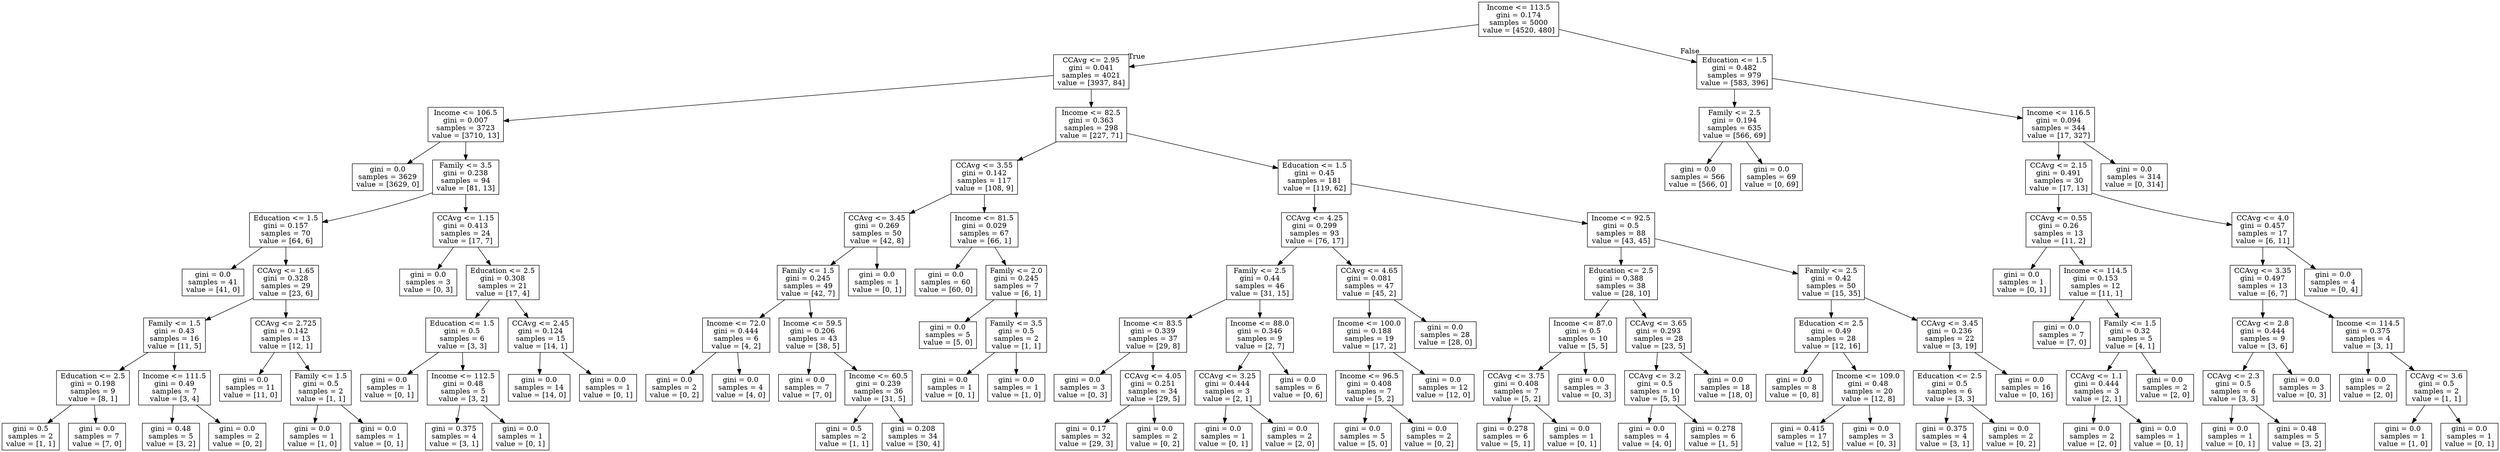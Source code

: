 digraph Tree {
node [shape=box] ;
0 [label="Income <= 113.5\ngini = 0.174\nsamples = 5000\nvalue = [4520, 480]"] ;
1 [label="CCAvg <= 2.95\ngini = 0.041\nsamples = 4021\nvalue = [3937, 84]"] ;
0 -> 1 [labeldistance=2.5, labelangle=45, headlabel="True"] ;
2 [label="Income <= 106.5\ngini = 0.007\nsamples = 3723\nvalue = [3710, 13]"] ;
1 -> 2 ;
3 [label="gini = 0.0\nsamples = 3629\nvalue = [3629, 0]"] ;
2 -> 3 ;
4 [label="Family <= 3.5\ngini = 0.238\nsamples = 94\nvalue = [81, 13]"] ;
2 -> 4 ;
5 [label="Education <= 1.5\ngini = 0.157\nsamples = 70\nvalue = [64, 6]"] ;
4 -> 5 ;
6 [label="gini = 0.0\nsamples = 41\nvalue = [41, 0]"] ;
5 -> 6 ;
7 [label="CCAvg <= 1.65\ngini = 0.328\nsamples = 29\nvalue = [23, 6]"] ;
5 -> 7 ;
8 [label="Family <= 1.5\ngini = 0.43\nsamples = 16\nvalue = [11, 5]"] ;
7 -> 8 ;
9 [label="Education <= 2.5\ngini = 0.198\nsamples = 9\nvalue = [8, 1]"] ;
8 -> 9 ;
10 [label="gini = 0.5\nsamples = 2\nvalue = [1, 1]"] ;
9 -> 10 ;
11 [label="gini = 0.0\nsamples = 7\nvalue = [7, 0]"] ;
9 -> 11 ;
12 [label="Income <= 111.5\ngini = 0.49\nsamples = 7\nvalue = [3, 4]"] ;
8 -> 12 ;
13 [label="gini = 0.48\nsamples = 5\nvalue = [3, 2]"] ;
12 -> 13 ;
14 [label="gini = 0.0\nsamples = 2\nvalue = [0, 2]"] ;
12 -> 14 ;
15 [label="CCAvg <= 2.725\ngini = 0.142\nsamples = 13\nvalue = [12, 1]"] ;
7 -> 15 ;
16 [label="gini = 0.0\nsamples = 11\nvalue = [11, 0]"] ;
15 -> 16 ;
17 [label="Family <= 1.5\ngini = 0.5\nsamples = 2\nvalue = [1, 1]"] ;
15 -> 17 ;
18 [label="gini = 0.0\nsamples = 1\nvalue = [1, 0]"] ;
17 -> 18 ;
19 [label="gini = 0.0\nsamples = 1\nvalue = [0, 1]"] ;
17 -> 19 ;
20 [label="CCAvg <= 1.15\ngini = 0.413\nsamples = 24\nvalue = [17, 7]"] ;
4 -> 20 ;
21 [label="gini = 0.0\nsamples = 3\nvalue = [0, 3]"] ;
20 -> 21 ;
22 [label="Education <= 2.5\ngini = 0.308\nsamples = 21\nvalue = [17, 4]"] ;
20 -> 22 ;
23 [label="Education <= 1.5\ngini = 0.5\nsamples = 6\nvalue = [3, 3]"] ;
22 -> 23 ;
24 [label="gini = 0.0\nsamples = 1\nvalue = [0, 1]"] ;
23 -> 24 ;
25 [label="Income <= 112.5\ngini = 0.48\nsamples = 5\nvalue = [3, 2]"] ;
23 -> 25 ;
26 [label="gini = 0.375\nsamples = 4\nvalue = [3, 1]"] ;
25 -> 26 ;
27 [label="gini = 0.0\nsamples = 1\nvalue = [0, 1]"] ;
25 -> 27 ;
28 [label="CCAvg <= 2.45\ngini = 0.124\nsamples = 15\nvalue = [14, 1]"] ;
22 -> 28 ;
29 [label="gini = 0.0\nsamples = 14\nvalue = [14, 0]"] ;
28 -> 29 ;
30 [label="gini = 0.0\nsamples = 1\nvalue = [0, 1]"] ;
28 -> 30 ;
31 [label="Income <= 82.5\ngini = 0.363\nsamples = 298\nvalue = [227, 71]"] ;
1 -> 31 ;
32 [label="CCAvg <= 3.55\ngini = 0.142\nsamples = 117\nvalue = [108, 9]"] ;
31 -> 32 ;
33 [label="CCAvg <= 3.45\ngini = 0.269\nsamples = 50\nvalue = [42, 8]"] ;
32 -> 33 ;
34 [label="Family <= 1.5\ngini = 0.245\nsamples = 49\nvalue = [42, 7]"] ;
33 -> 34 ;
35 [label="Income <= 72.0\ngini = 0.444\nsamples = 6\nvalue = [4, 2]"] ;
34 -> 35 ;
36 [label="gini = 0.0\nsamples = 2\nvalue = [0, 2]"] ;
35 -> 36 ;
37 [label="gini = 0.0\nsamples = 4\nvalue = [4, 0]"] ;
35 -> 37 ;
38 [label="Income <= 59.5\ngini = 0.206\nsamples = 43\nvalue = [38, 5]"] ;
34 -> 38 ;
39 [label="gini = 0.0\nsamples = 7\nvalue = [7, 0]"] ;
38 -> 39 ;
40 [label="Income <= 60.5\ngini = 0.239\nsamples = 36\nvalue = [31, 5]"] ;
38 -> 40 ;
41 [label="gini = 0.5\nsamples = 2\nvalue = [1, 1]"] ;
40 -> 41 ;
42 [label="gini = 0.208\nsamples = 34\nvalue = [30, 4]"] ;
40 -> 42 ;
43 [label="gini = 0.0\nsamples = 1\nvalue = [0, 1]"] ;
33 -> 43 ;
44 [label="Income <= 81.5\ngini = 0.029\nsamples = 67\nvalue = [66, 1]"] ;
32 -> 44 ;
45 [label="gini = 0.0\nsamples = 60\nvalue = [60, 0]"] ;
44 -> 45 ;
46 [label="Family <= 2.0\ngini = 0.245\nsamples = 7\nvalue = [6, 1]"] ;
44 -> 46 ;
47 [label="gini = 0.0\nsamples = 5\nvalue = [5, 0]"] ;
46 -> 47 ;
48 [label="Family <= 3.5\ngini = 0.5\nsamples = 2\nvalue = [1, 1]"] ;
46 -> 48 ;
49 [label="gini = 0.0\nsamples = 1\nvalue = [0, 1]"] ;
48 -> 49 ;
50 [label="gini = 0.0\nsamples = 1\nvalue = [1, 0]"] ;
48 -> 50 ;
51 [label="Education <= 1.5\ngini = 0.45\nsamples = 181\nvalue = [119, 62]"] ;
31 -> 51 ;
52 [label="CCAvg <= 4.25\ngini = 0.299\nsamples = 93\nvalue = [76, 17]"] ;
51 -> 52 ;
53 [label="Family <= 2.5\ngini = 0.44\nsamples = 46\nvalue = [31, 15]"] ;
52 -> 53 ;
54 [label="Income <= 83.5\ngini = 0.339\nsamples = 37\nvalue = [29, 8]"] ;
53 -> 54 ;
55 [label="gini = 0.0\nsamples = 3\nvalue = [0, 3]"] ;
54 -> 55 ;
56 [label="CCAvg <= 4.05\ngini = 0.251\nsamples = 34\nvalue = [29, 5]"] ;
54 -> 56 ;
57 [label="gini = 0.17\nsamples = 32\nvalue = [29, 3]"] ;
56 -> 57 ;
58 [label="gini = 0.0\nsamples = 2\nvalue = [0, 2]"] ;
56 -> 58 ;
59 [label="Income <= 88.0\ngini = 0.346\nsamples = 9\nvalue = [2, 7]"] ;
53 -> 59 ;
60 [label="CCAvg <= 3.25\ngini = 0.444\nsamples = 3\nvalue = [2, 1]"] ;
59 -> 60 ;
61 [label="gini = 0.0\nsamples = 1\nvalue = [0, 1]"] ;
60 -> 61 ;
62 [label="gini = 0.0\nsamples = 2\nvalue = [2, 0]"] ;
60 -> 62 ;
63 [label="gini = 0.0\nsamples = 6\nvalue = [0, 6]"] ;
59 -> 63 ;
64 [label="CCAvg <= 4.65\ngini = 0.081\nsamples = 47\nvalue = [45, 2]"] ;
52 -> 64 ;
65 [label="Income <= 100.0\ngini = 0.188\nsamples = 19\nvalue = [17, 2]"] ;
64 -> 65 ;
66 [label="Income <= 96.5\ngini = 0.408\nsamples = 7\nvalue = [5, 2]"] ;
65 -> 66 ;
67 [label="gini = 0.0\nsamples = 5\nvalue = [5, 0]"] ;
66 -> 67 ;
68 [label="gini = 0.0\nsamples = 2\nvalue = [0, 2]"] ;
66 -> 68 ;
69 [label="gini = 0.0\nsamples = 12\nvalue = [12, 0]"] ;
65 -> 69 ;
70 [label="gini = 0.0\nsamples = 28\nvalue = [28, 0]"] ;
64 -> 70 ;
71 [label="Income <= 92.5\ngini = 0.5\nsamples = 88\nvalue = [43, 45]"] ;
51 -> 71 ;
72 [label="Education <= 2.5\ngini = 0.388\nsamples = 38\nvalue = [28, 10]"] ;
71 -> 72 ;
73 [label="Income <= 87.0\ngini = 0.5\nsamples = 10\nvalue = [5, 5]"] ;
72 -> 73 ;
74 [label="CCAvg <= 3.75\ngini = 0.408\nsamples = 7\nvalue = [5, 2]"] ;
73 -> 74 ;
75 [label="gini = 0.278\nsamples = 6\nvalue = [5, 1]"] ;
74 -> 75 ;
76 [label="gini = 0.0\nsamples = 1\nvalue = [0, 1]"] ;
74 -> 76 ;
77 [label="gini = 0.0\nsamples = 3\nvalue = [0, 3]"] ;
73 -> 77 ;
78 [label="CCAvg <= 3.65\ngini = 0.293\nsamples = 28\nvalue = [23, 5]"] ;
72 -> 78 ;
79 [label="CCAvg <= 3.2\ngini = 0.5\nsamples = 10\nvalue = [5, 5]"] ;
78 -> 79 ;
80 [label="gini = 0.0\nsamples = 4\nvalue = [4, 0]"] ;
79 -> 80 ;
81 [label="gini = 0.278\nsamples = 6\nvalue = [1, 5]"] ;
79 -> 81 ;
82 [label="gini = 0.0\nsamples = 18\nvalue = [18, 0]"] ;
78 -> 82 ;
83 [label="Family <= 2.5\ngini = 0.42\nsamples = 50\nvalue = [15, 35]"] ;
71 -> 83 ;
84 [label="Education <= 2.5\ngini = 0.49\nsamples = 28\nvalue = [12, 16]"] ;
83 -> 84 ;
85 [label="gini = 0.0\nsamples = 8\nvalue = [0, 8]"] ;
84 -> 85 ;
86 [label="Income <= 109.0\ngini = 0.48\nsamples = 20\nvalue = [12, 8]"] ;
84 -> 86 ;
87 [label="gini = 0.415\nsamples = 17\nvalue = [12, 5]"] ;
86 -> 87 ;
88 [label="gini = 0.0\nsamples = 3\nvalue = [0, 3]"] ;
86 -> 88 ;
89 [label="CCAvg <= 3.45\ngini = 0.236\nsamples = 22\nvalue = [3, 19]"] ;
83 -> 89 ;
90 [label="Education <= 2.5\ngini = 0.5\nsamples = 6\nvalue = [3, 3]"] ;
89 -> 90 ;
91 [label="gini = 0.375\nsamples = 4\nvalue = [3, 1]"] ;
90 -> 91 ;
92 [label="gini = 0.0\nsamples = 2\nvalue = [0, 2]"] ;
90 -> 92 ;
93 [label="gini = 0.0\nsamples = 16\nvalue = [0, 16]"] ;
89 -> 93 ;
94 [label="Education <= 1.5\ngini = 0.482\nsamples = 979\nvalue = [583, 396]"] ;
0 -> 94 [labeldistance=2.5, labelangle=-45, headlabel="False"] ;
95 [label="Family <= 2.5\ngini = 0.194\nsamples = 635\nvalue = [566, 69]"] ;
94 -> 95 ;
96 [label="gini = 0.0\nsamples = 566\nvalue = [566, 0]"] ;
95 -> 96 ;
97 [label="gini = 0.0\nsamples = 69\nvalue = [0, 69]"] ;
95 -> 97 ;
98 [label="Income <= 116.5\ngini = 0.094\nsamples = 344\nvalue = [17, 327]"] ;
94 -> 98 ;
99 [label="CCAvg <= 2.15\ngini = 0.491\nsamples = 30\nvalue = [17, 13]"] ;
98 -> 99 ;
100 [label="CCAvg <= 0.55\ngini = 0.26\nsamples = 13\nvalue = [11, 2]"] ;
99 -> 100 ;
101 [label="gini = 0.0\nsamples = 1\nvalue = [0, 1]"] ;
100 -> 101 ;
102 [label="Income <= 114.5\ngini = 0.153\nsamples = 12\nvalue = [11, 1]"] ;
100 -> 102 ;
103 [label="gini = 0.0\nsamples = 7\nvalue = [7, 0]"] ;
102 -> 103 ;
104 [label="Family <= 1.5\ngini = 0.32\nsamples = 5\nvalue = [4, 1]"] ;
102 -> 104 ;
105 [label="CCAvg <= 1.1\ngini = 0.444\nsamples = 3\nvalue = [2, 1]"] ;
104 -> 105 ;
106 [label="gini = 0.0\nsamples = 2\nvalue = [2, 0]"] ;
105 -> 106 ;
107 [label="gini = 0.0\nsamples = 1\nvalue = [0, 1]"] ;
105 -> 107 ;
108 [label="gini = 0.0\nsamples = 2\nvalue = [2, 0]"] ;
104 -> 108 ;
109 [label="CCAvg <= 4.0\ngini = 0.457\nsamples = 17\nvalue = [6, 11]"] ;
99 -> 109 ;
110 [label="CCAvg <= 3.35\ngini = 0.497\nsamples = 13\nvalue = [6, 7]"] ;
109 -> 110 ;
111 [label="CCAvg <= 2.8\ngini = 0.444\nsamples = 9\nvalue = [3, 6]"] ;
110 -> 111 ;
112 [label="CCAvg <= 2.3\ngini = 0.5\nsamples = 6\nvalue = [3, 3]"] ;
111 -> 112 ;
113 [label="gini = 0.0\nsamples = 1\nvalue = [0, 1]"] ;
112 -> 113 ;
114 [label="gini = 0.48\nsamples = 5\nvalue = [3, 2]"] ;
112 -> 114 ;
115 [label="gini = 0.0\nsamples = 3\nvalue = [0, 3]"] ;
111 -> 115 ;
116 [label="Income <= 114.5\ngini = 0.375\nsamples = 4\nvalue = [3, 1]"] ;
110 -> 116 ;
117 [label="gini = 0.0\nsamples = 2\nvalue = [2, 0]"] ;
116 -> 117 ;
118 [label="CCAvg <= 3.6\ngini = 0.5\nsamples = 2\nvalue = [1, 1]"] ;
116 -> 118 ;
119 [label="gini = 0.0\nsamples = 1\nvalue = [1, 0]"] ;
118 -> 119 ;
120 [label="gini = 0.0\nsamples = 1\nvalue = [0, 1]"] ;
118 -> 120 ;
121 [label="gini = 0.0\nsamples = 4\nvalue = [0, 4]"] ;
109 -> 121 ;
122 [label="gini = 0.0\nsamples = 314\nvalue = [0, 314]"] ;
98 -> 122 ;
}